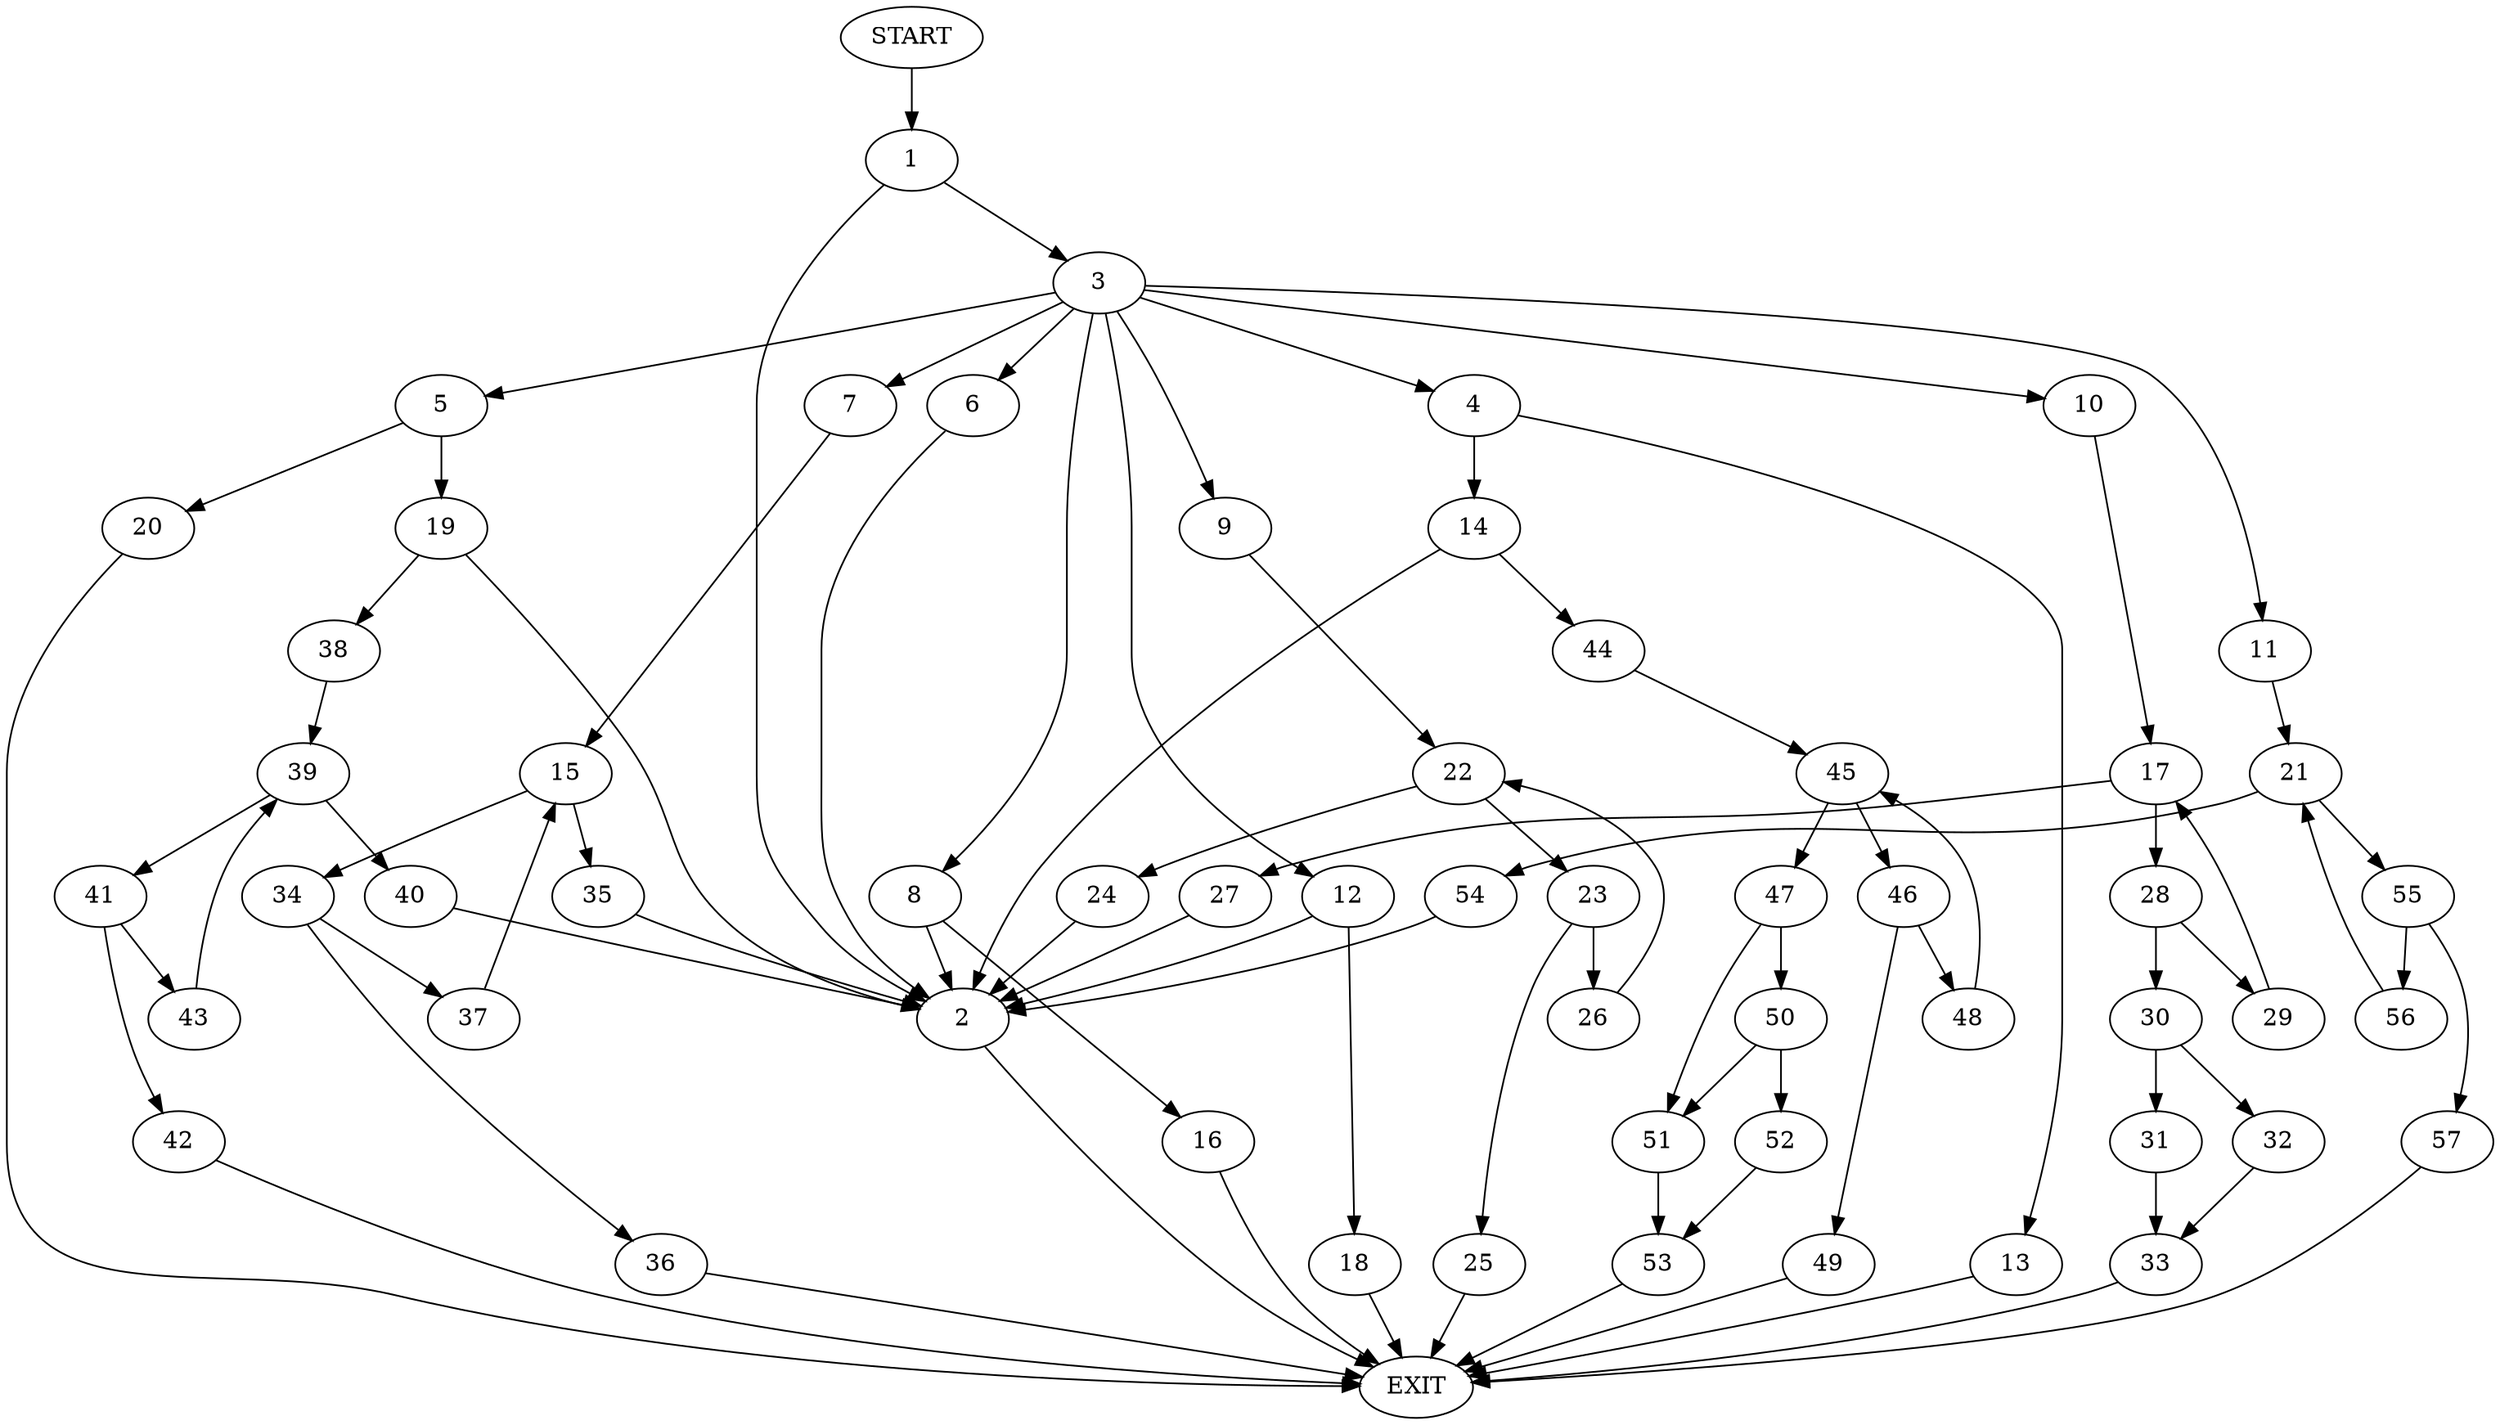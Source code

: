 digraph {
0 [label="START"]
58 [label="EXIT"]
0 -> 1
1 -> 2
1 -> 3
3 -> 4
3 -> 5
3 -> 6
3 -> 7
3 -> 8
3 -> 9
3 -> 10
3 -> 11
3 -> 12
2 -> 58
4 -> 13
4 -> 14
6 -> 2
7 -> 15
8 -> 2
8 -> 16
10 -> 17
12 -> 2
12 -> 18
5 -> 19
5 -> 20
11 -> 21
9 -> 22
22 -> 23
22 -> 24
23 -> 25
23 -> 26
24 -> 2
26 -> 22
25 -> 58
17 -> 27
17 -> 28
28 -> 29
28 -> 30
27 -> 2
30 -> 31
30 -> 32
29 -> 17
32 -> 33
31 -> 33
33 -> 58
15 -> 34
15 -> 35
34 -> 36
34 -> 37
35 -> 2
36 -> 58
37 -> 15
18 -> 58
19 -> 2
19 -> 38
20 -> 58
38 -> 39
39 -> 40
39 -> 41
41 -> 42
41 -> 43
40 -> 2
43 -> 39
42 -> 58
14 -> 2
14 -> 44
13 -> 58
44 -> 45
45 -> 46
45 -> 47
46 -> 48
46 -> 49
47 -> 50
47 -> 51
49 -> 58
48 -> 45
50 -> 52
50 -> 51
51 -> 53
52 -> 53
53 -> 58
21 -> 54
21 -> 55
55 -> 56
55 -> 57
54 -> 2
56 -> 21
57 -> 58
16 -> 58
}
